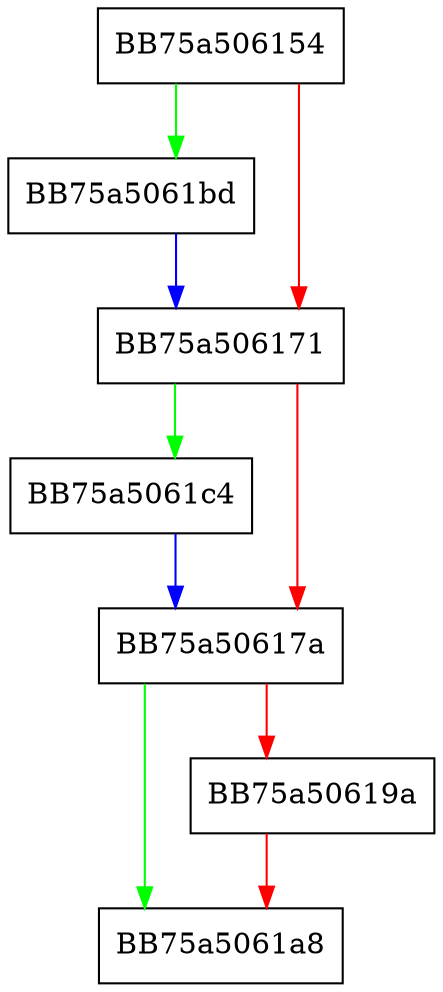 digraph CreateInstance {
  node [shape="box"];
  graph [splines=ortho];
  BB75a506154 -> BB75a5061bd [color="green"];
  BB75a506154 -> BB75a506171 [color="red"];
  BB75a506171 -> BB75a5061c4 [color="green"];
  BB75a506171 -> BB75a50617a [color="red"];
  BB75a50617a -> BB75a5061a8 [color="green"];
  BB75a50617a -> BB75a50619a [color="red"];
  BB75a50619a -> BB75a5061a8 [color="red"];
  BB75a5061bd -> BB75a506171 [color="blue"];
  BB75a5061c4 -> BB75a50617a [color="blue"];
}